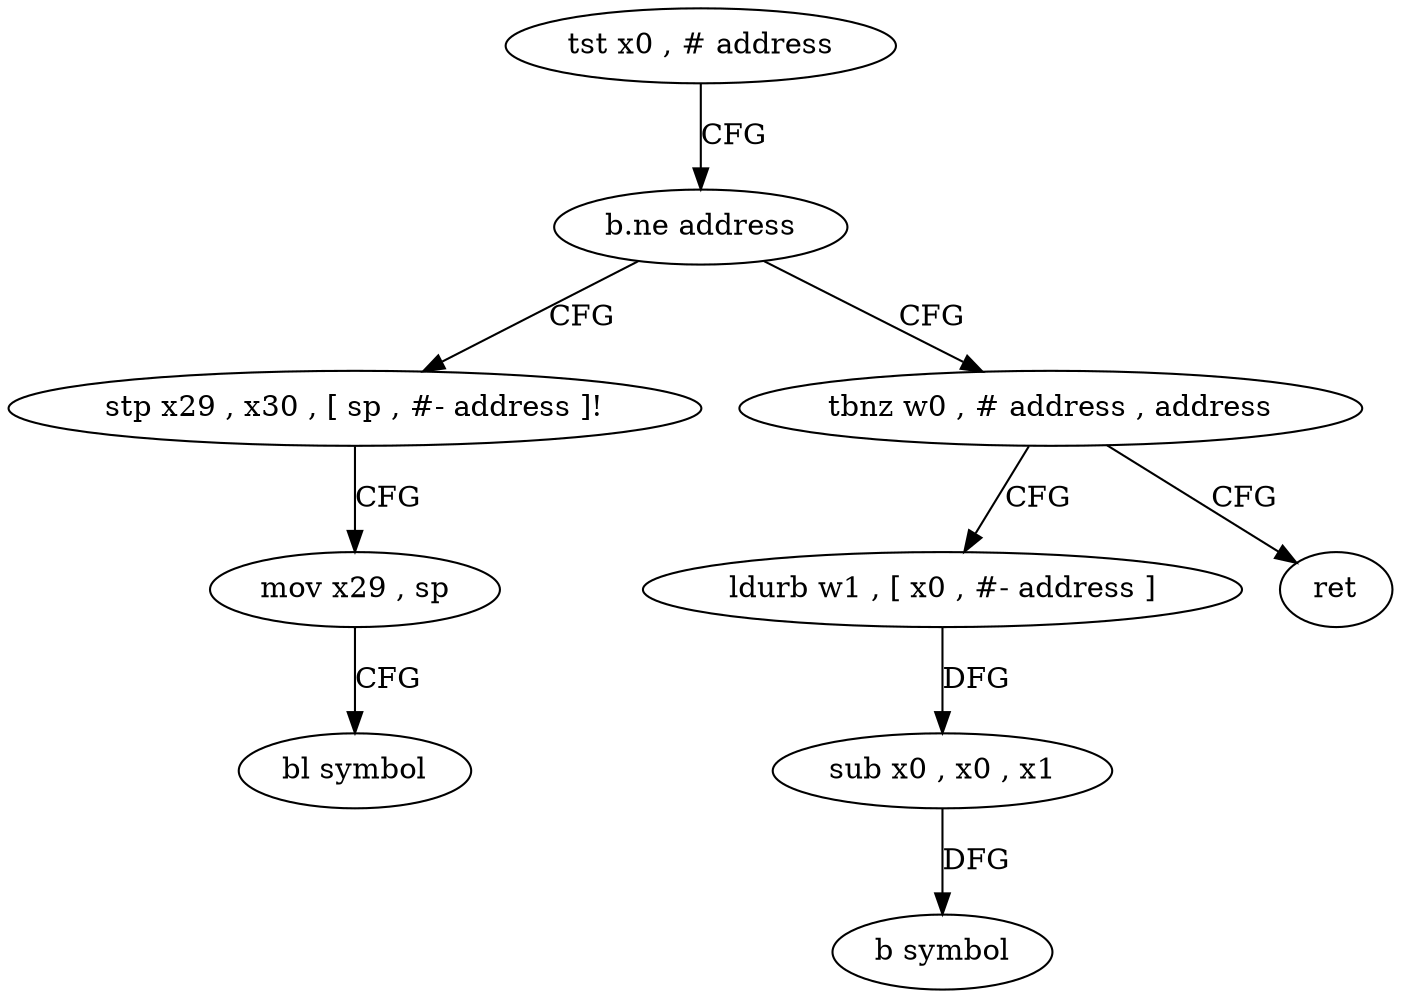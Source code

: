digraph "func" {
"4396224" [label = "tst x0 , # address" ]
"4396228" [label = "b.ne address" ]
"4396252" [label = "stp x29 , x30 , [ sp , #- address ]!" ]
"4396232" [label = "tbnz w0 , # address , address" ]
"4396256" [label = "mov x29 , sp" ]
"4396260" [label = "bl symbol" ]
"4396240" [label = "ldurb w1 , [ x0 , #- address ]" ]
"4396236" [label = "ret" ]
"4396244" [label = "sub x0 , x0 , x1" ]
"4396248" [label = "b symbol" ]
"4396224" -> "4396228" [ label = "CFG" ]
"4396228" -> "4396252" [ label = "CFG" ]
"4396228" -> "4396232" [ label = "CFG" ]
"4396252" -> "4396256" [ label = "CFG" ]
"4396232" -> "4396240" [ label = "CFG" ]
"4396232" -> "4396236" [ label = "CFG" ]
"4396256" -> "4396260" [ label = "CFG" ]
"4396240" -> "4396244" [ label = "DFG" ]
"4396244" -> "4396248" [ label = "DFG" ]
}
